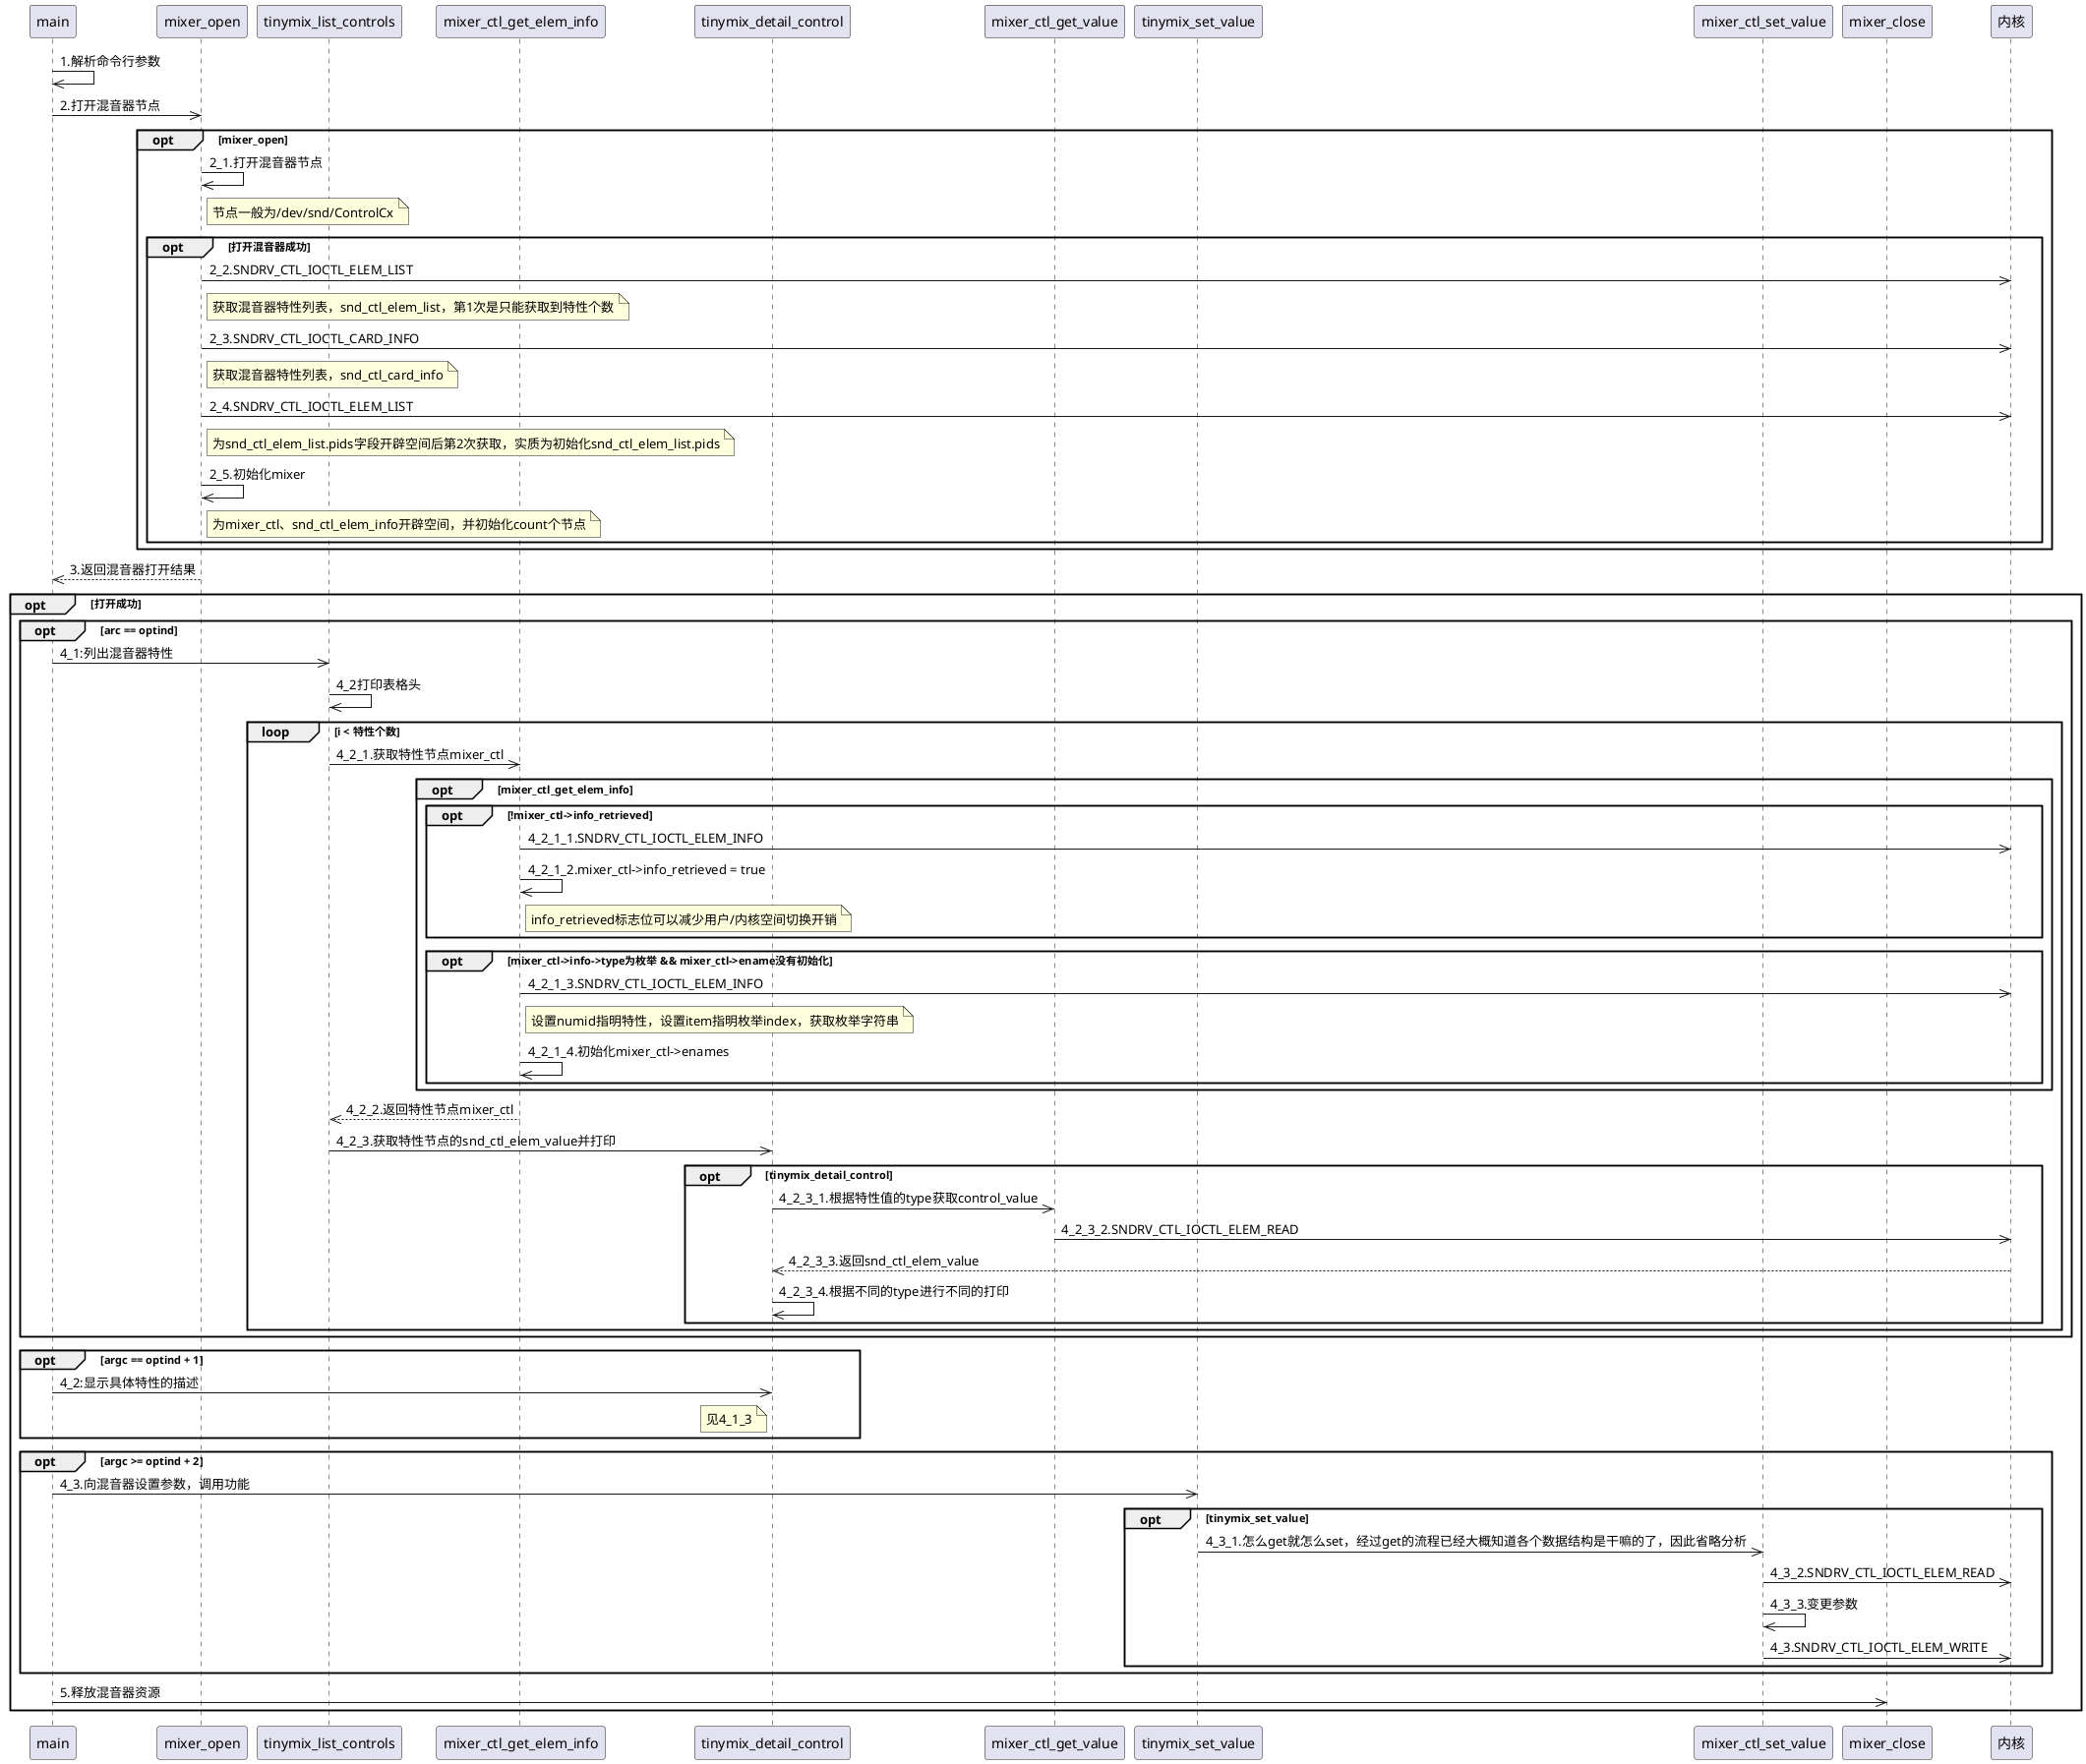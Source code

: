 @startuml
participant main
participant mixer_open
participant tinymix_list_controls
participant mixer_ctl_get_elem_info
participant tinymix_detail_control
participant mixer_ctl_get_value
participant tinymix_set_value
participant mixer_ctl_set_value
participant mixer_close
participant 内核

main->>main:1.解析命令行参数
main->>mixer_open:2.打开混音器节点
opt mixer_open
    mixer_open->>mixer_open:2_1.打开混音器节点
        note right of mixer_open:节点一般为/dev/snd/ControlCx
    opt 打开混音器成功
        mixer_open->>内核:2_2.SNDRV_CTL_IOCTL_ELEM_LIST
            note right of mixer_open:获取混音器特性列表，snd_ctl_elem_list，第1次是只能获取到特性个数
        mixer_open->>内核:2_3.SNDRV_CTL_IOCTL_CARD_INFO
            note right of mixer_open:获取混音器特性列表，snd_ctl_card_info
        mixer_open->>内核:2_4.SNDRV_CTL_IOCTL_ELEM_LIST
            note right of mixer_open:为snd_ctl_elem_list.pids字段开辟空间后第2次获取，实质为初始化snd_ctl_elem_list.pids
        mixer_open->>mixer_open:2_5.初始化mixer
            note right of mixer_open:为mixer_ctl、snd_ctl_elem_info开辟空间，并初始化count个节点
    end
end
mixer_open-->>main:3.返回混音器打开结果
opt 打开成功
    opt arc == optind
        main->>tinymix_list_controls:4_1:列出混音器特性
        tinymix_list_controls->>tinymix_list_controls:4_2打印表格头
        loop i < 特性个数
            tinymix_list_controls->>mixer_ctl_get_elem_info:4_2_1.获取特性节点mixer_ctl
            opt mixer_ctl_get_elem_info
                opt !mixer_ctl->info_retrieved
                    mixer_ctl_get_elem_info->>内核:4_2_1_1.SNDRV_CTL_IOCTL_ELEM_INFO
                    mixer_ctl_get_elem_info->>mixer_ctl_get_elem_info:4_2_1_2.mixer_ctl->info_retrieved = true
                    note right of mixer_ctl_get_elem_info:info_retrieved标志位可以减少用户/内核空间切换开销
                end
                opt mixer_ctl->info->type为枚举 && mixer_ctl->ename没有初始化
                    mixer_ctl_get_elem_info->>内核:4_2_1_3.SNDRV_CTL_IOCTL_ELEM_INFO
                        note right of mixer_ctl_get_elem_info:设置numid指明特性，设置item指明枚举index，获取枚举字符串
                    mixer_ctl_get_elem_info->>mixer_ctl_get_elem_info:4_2_1_4.初始化mixer_ctl->enames
                end
            end
            mixer_ctl_get_elem_info-->>tinymix_list_controls:4_2_2.返回特性节点mixer_ctl
            tinymix_list_controls->>tinymix_detail_control:4_2_3.获取特性节点的snd_ctl_elem_value并打印
            opt tinymix_detail_control
                tinymix_detail_control->>mixer_ctl_get_value:4_2_3_1.根据特性值的type获取control_value
                mixer_ctl_get_value->>内核:4_2_3_2.SNDRV_CTL_IOCTL_ELEM_READ
                内核-->>tinymix_detail_control:4_2_3_3.返回snd_ctl_elem_value
                tinymix_detail_control->>tinymix_detail_control:4_2_3_4.根据不同的type进行不同的打印
            end
        end
    end
    opt argc == optind + 1
        main->>tinymix_detail_control:4_2:显示具体特性的描述
            note left of tinymix_detail_control:见4_1_3
    end
    opt argc >= optind + 2
        main->>tinymix_set_value:4_3.向混音器设置参数，调用功能
        opt tinymix_set_value
            tinymix_set_value->>mixer_ctl_set_value:4_3_1.怎么get就怎么set，经过get的流程已经大概知道各个数据结构是干嘛的了，因此省略分析
            mixer_ctl_set_value->>内核:4_3_2.SNDRV_CTL_IOCTL_ELEM_READ
            mixer_ctl_set_value->>mixer_ctl_set_value:4_3_3.变更参数
            mixer_ctl_set_value->>内核:4_3.SNDRV_CTL_IOCTL_ELEM_WRITE
        end
    end
    main->>mixer_close:5.释放混音器资源
end
@enduml

